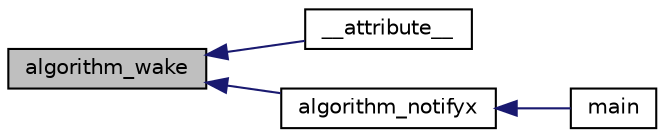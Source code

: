digraph "algorithm_wake"
{
 // INTERACTIVE_SVG=YES
  edge [fontname="Helvetica",fontsize="10",labelfontname="Helvetica",labelfontsize="10"];
  node [fontname="Helvetica",fontsize="10",shape=record];
  rankdir="LR";
  Node1 [label="algorithm_wake",height=0.2,width=0.4,color="black", fillcolor="grey75", style="filled", fontcolor="black"];
  Node1 -> Node2 [dir="back",color="midnightblue",fontsize="10",style="solid",fontname="Helvetica"];
  Node2 [label="__attribute__",height=0.2,width=0.4,color="black", fillcolor="white", style="filled",URL="$d4/d8c/a00035.html#a2068c3c2584547dbc1c8b9bca2d55b18",tooltip="Fast timer interrupt to scan sensor element analog values. "];
  Node1 -> Node3 [dir="back",color="midnightblue",fontsize="10",style="solid",fontname="Helvetica"];
  Node3 [label="algorithm_notifyx",height=0.2,width=0.4,color="black", fillcolor="white", style="filled",URL="$dc/d87/a00032.html#a93269cdec3e21934aa9395440a2de605",tooltip="Algorithm module notification function. "];
  Node3 -> Node4 [dir="back",color="midnightblue",fontsize="10",style="solid",fontname="Helvetica"];
  Node4 [label="main",height=0.2,width=0.4,color="black", fillcolor="white", style="filled",URL="$d5/db6/a00042.html#a840291bc02cba5474a4cb46a9b9566fe",tooltip="System startup function. "];
}
